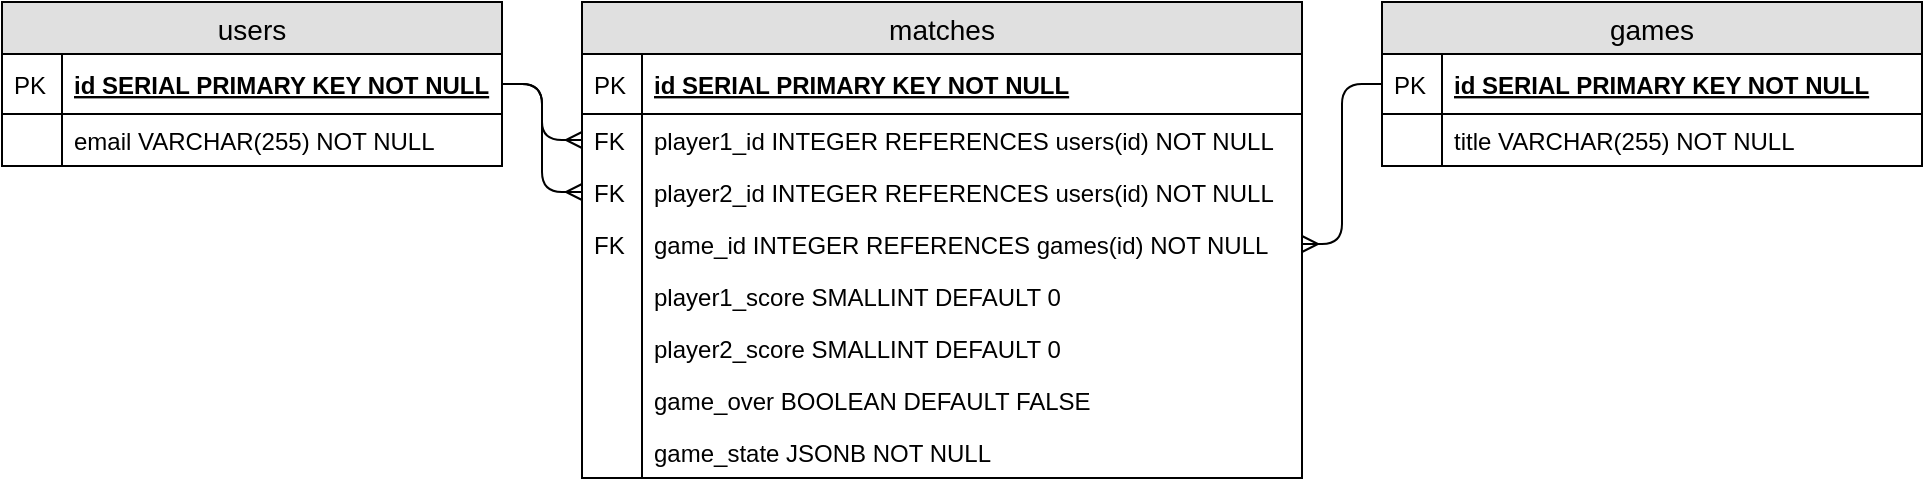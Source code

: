 <mxfile pages="1" version="11.2.2" type="device"><diagram id="E0SDtsOwixqzTubj-jOn" name="Page-1"><mxGraphModel dx="1026" dy="412" grid="1" gridSize="10" guides="1" tooltips="1" connect="1" arrows="1" fold="1" page="1" pageScale="1" pageWidth="850" pageHeight="1100" math="0" shadow="0"><root><mxCell id="0"/><mxCell id="1" parent="0"/><mxCell id="03CvGT27b94hl4oLxroj-1" value="users" style="swimlane;fontStyle=0;childLayout=stackLayout;horizontal=1;startSize=26;fillColor=#e0e0e0;horizontalStack=0;resizeParent=1;resizeParentMax=0;resizeLast=0;collapsible=1;marginBottom=0;swimlaneFillColor=#ffffff;align=center;fontSize=14;" parent="1" vertex="1"><mxGeometry x="30" y="59" width="250" height="82" as="geometry"/></mxCell><mxCell id="03CvGT27b94hl4oLxroj-2" value="id SERIAL PRIMARY KEY NOT NULL" style="shape=partialRectangle;top=0;left=0;right=0;bottom=1;align=left;verticalAlign=middle;fillColor=none;spacingLeft=34;spacingRight=4;overflow=hidden;rotatable=0;points=[[0,0.5],[1,0.5]];portConstraint=eastwest;dropTarget=0;fontStyle=5;fontSize=12;" parent="03CvGT27b94hl4oLxroj-1" vertex="1"><mxGeometry y="26" width="250" height="30" as="geometry"/></mxCell><mxCell id="03CvGT27b94hl4oLxroj-3" value="PK" style="shape=partialRectangle;top=0;left=0;bottom=0;fillColor=none;align=left;verticalAlign=middle;spacingLeft=4;spacingRight=4;overflow=hidden;rotatable=0;points=[];portConstraint=eastwest;part=1;fontSize=12;" parent="03CvGT27b94hl4oLxroj-2" vertex="1" connectable="0"><mxGeometry width="30" height="30" as="geometry"/></mxCell><mxCell id="03CvGT27b94hl4oLxroj-4" value="email VARCHAR(255) NOT NULL" style="shape=partialRectangle;top=0;left=0;right=0;bottom=0;align=left;verticalAlign=top;fillColor=none;spacingLeft=34;spacingRight=4;overflow=hidden;rotatable=0;points=[[0,0.5],[1,0.5]];portConstraint=eastwest;dropTarget=0;fontSize=12;" parent="03CvGT27b94hl4oLxroj-1" vertex="1"><mxGeometry y="56" width="250" height="26" as="geometry"/></mxCell><mxCell id="03CvGT27b94hl4oLxroj-5" value="" style="shape=partialRectangle;top=0;left=0;bottom=0;fillColor=none;align=left;verticalAlign=top;spacingLeft=4;spacingRight=4;overflow=hidden;rotatable=0;points=[];portConstraint=eastwest;part=1;fontSize=12;" parent="03CvGT27b94hl4oLxroj-4" vertex="1" connectable="0"><mxGeometry width="30" height="26" as="geometry"/></mxCell><mxCell id="03CvGT27b94hl4oLxroj-12" value="matches" style="swimlane;fontStyle=0;childLayout=stackLayout;horizontal=1;startSize=26;fillColor=#e0e0e0;horizontalStack=0;resizeParent=1;resizeParentMax=0;resizeLast=0;collapsible=1;marginBottom=0;swimlaneFillColor=#ffffff;align=center;fontSize=14;" parent="1" vertex="1"><mxGeometry x="320" y="59" width="360" height="238" as="geometry"/></mxCell><mxCell id="03CvGT27b94hl4oLxroj-13" value="id SERIAL PRIMARY KEY NOT NULL" style="shape=partialRectangle;top=0;left=0;right=0;bottom=1;align=left;verticalAlign=middle;fillColor=none;spacingLeft=34;spacingRight=4;overflow=hidden;rotatable=0;points=[[0,0.5],[1,0.5]];portConstraint=eastwest;dropTarget=0;fontStyle=5;fontSize=12;" parent="03CvGT27b94hl4oLxroj-12" vertex="1"><mxGeometry y="26" width="360" height="30" as="geometry"/></mxCell><mxCell id="03CvGT27b94hl4oLxroj-14" value="PK" style="shape=partialRectangle;top=0;left=0;bottom=0;fillColor=none;align=left;verticalAlign=middle;spacingLeft=4;spacingRight=4;overflow=hidden;rotatable=0;points=[];portConstraint=eastwest;part=1;fontSize=12;" parent="03CvGT27b94hl4oLxroj-13" vertex="1" connectable="0"><mxGeometry width="30" height="30" as="geometry"/></mxCell><mxCell id="03CvGT27b94hl4oLxroj-15" value="player1_id INTEGER REFERENCES users(id) NOT NULL" style="shape=partialRectangle;top=0;left=0;right=0;bottom=0;align=left;verticalAlign=top;fillColor=none;spacingLeft=34;spacingRight=4;overflow=hidden;rotatable=0;points=[[0,0.5],[1,0.5]];portConstraint=eastwest;dropTarget=0;fontSize=12;" parent="03CvGT27b94hl4oLxroj-12" vertex="1"><mxGeometry y="56" width="360" height="26" as="geometry"/></mxCell><mxCell id="03CvGT27b94hl4oLxroj-16" value="FK" style="shape=partialRectangle;top=0;left=0;bottom=0;fillColor=none;align=left;verticalAlign=top;spacingLeft=4;spacingRight=4;overflow=hidden;rotatable=0;points=[];portConstraint=eastwest;part=1;fontSize=12;" parent="03CvGT27b94hl4oLxroj-15" vertex="1" connectable="0"><mxGeometry width="30" height="26" as="geometry"/></mxCell><mxCell id="03CvGT27b94hl4oLxroj-17" value="player2_id INTEGER REFERENCES users(id) NOT NULL" style="shape=partialRectangle;top=0;left=0;right=0;bottom=0;align=left;verticalAlign=top;fillColor=none;spacingLeft=34;spacingRight=4;overflow=hidden;rotatable=0;points=[[0,0.5],[1,0.5]];portConstraint=eastwest;dropTarget=0;fontSize=12;" parent="03CvGT27b94hl4oLxroj-12" vertex="1"><mxGeometry y="82" width="360" height="26" as="geometry"/></mxCell><mxCell id="03CvGT27b94hl4oLxroj-18" value="FK" style="shape=partialRectangle;top=0;left=0;bottom=0;fillColor=none;align=left;verticalAlign=top;spacingLeft=4;spacingRight=4;overflow=hidden;rotatable=0;points=[];portConstraint=eastwest;part=1;fontSize=12;" parent="03CvGT27b94hl4oLxroj-17" vertex="1" connectable="0"><mxGeometry width="30" height="26" as="geometry"/></mxCell><mxCell id="03CvGT27b94hl4oLxroj-19" value="game_id INTEGER REFERENCES games(id) NOT NULL" style="shape=partialRectangle;top=0;left=0;right=0;bottom=0;align=left;verticalAlign=top;fillColor=none;spacingLeft=34;spacingRight=4;overflow=hidden;rotatable=0;points=[[0,0.5],[1,0.5]];portConstraint=eastwest;dropTarget=0;fontSize=12;" parent="03CvGT27b94hl4oLxroj-12" vertex="1"><mxGeometry y="108" width="360" height="26" as="geometry"/></mxCell><mxCell id="03CvGT27b94hl4oLxroj-20" value="FK" style="shape=partialRectangle;top=0;left=0;bottom=0;fillColor=none;align=left;verticalAlign=top;spacingLeft=4;spacingRight=4;overflow=hidden;rotatable=0;points=[];portConstraint=eastwest;part=1;fontSize=12;" parent="03CvGT27b94hl4oLxroj-19" vertex="1" connectable="0"><mxGeometry width="30" height="26" as="geometry"/></mxCell><mxCell id="03CvGT27b94hl4oLxroj-21" value="player1_score SMALLINT DEFAULT 0" style="shape=partialRectangle;top=0;left=0;right=0;bottom=0;align=left;verticalAlign=top;fillColor=none;spacingLeft=34;spacingRight=4;overflow=hidden;rotatable=0;points=[[0,0.5],[1,0.5]];portConstraint=eastwest;dropTarget=0;fontSize=12;" parent="03CvGT27b94hl4oLxroj-12" vertex="1"><mxGeometry y="134" width="360" height="26" as="geometry"/></mxCell><mxCell id="03CvGT27b94hl4oLxroj-22" value="" style="shape=partialRectangle;top=0;left=0;bottom=0;fillColor=none;align=left;verticalAlign=top;spacingLeft=4;spacingRight=4;overflow=hidden;rotatable=0;points=[];portConstraint=eastwest;part=1;fontSize=12;" parent="03CvGT27b94hl4oLxroj-21" vertex="1" connectable="0"><mxGeometry width="30" height="26" as="geometry"/></mxCell><mxCell id="03CvGT27b94hl4oLxroj-23" value="player2_score SMALLINT DEFAULT 0" style="shape=partialRectangle;top=0;left=0;right=0;bottom=0;align=left;verticalAlign=top;fillColor=none;spacingLeft=34;spacingRight=4;overflow=hidden;rotatable=0;points=[[0,0.5],[1,0.5]];portConstraint=eastwest;dropTarget=0;fontSize=12;" parent="03CvGT27b94hl4oLxroj-12" vertex="1"><mxGeometry y="160" width="360" height="26" as="geometry"/></mxCell><mxCell id="03CvGT27b94hl4oLxroj-24" value="" style="shape=partialRectangle;top=0;left=0;bottom=0;fillColor=none;align=left;verticalAlign=top;spacingLeft=4;spacingRight=4;overflow=hidden;rotatable=0;points=[];portConstraint=eastwest;part=1;fontSize=12;" parent="03CvGT27b94hl4oLxroj-23" vertex="1" connectable="0"><mxGeometry width="30" height="26" as="geometry"/></mxCell><mxCell id="6rBLAKCeTXJxdWw_tJ6U-1" value="game_over BOOLEAN DEFAULT FALSE" style="shape=partialRectangle;top=0;left=0;right=0;bottom=0;align=left;verticalAlign=top;fillColor=none;spacingLeft=34;spacingRight=4;overflow=hidden;rotatable=0;points=[[0,0.5],[1,0.5]];portConstraint=eastwest;dropTarget=0;fontSize=12;" parent="03CvGT27b94hl4oLxroj-12" vertex="1"><mxGeometry y="186" width="360" height="26" as="geometry"/></mxCell><mxCell id="6rBLAKCeTXJxdWw_tJ6U-2" value="" style="shape=partialRectangle;top=0;left=0;bottom=0;fillColor=none;align=left;verticalAlign=top;spacingLeft=4;spacingRight=4;overflow=hidden;rotatable=0;points=[];portConstraint=eastwest;part=1;fontSize=12;" parent="6rBLAKCeTXJxdWw_tJ6U-1" vertex="1" connectable="0"><mxGeometry width="30" height="26" as="geometry"/></mxCell><mxCell id="6rBLAKCeTXJxdWw_tJ6U-3" value="game_state JSONB NOT NULL" style="shape=partialRectangle;top=0;left=0;right=0;bottom=0;align=left;verticalAlign=top;fillColor=none;spacingLeft=34;spacingRight=4;overflow=hidden;rotatable=0;points=[[0,0.5],[1,0.5]];portConstraint=eastwest;dropTarget=0;fontSize=12;" parent="03CvGT27b94hl4oLxroj-12" vertex="1"><mxGeometry y="212" width="360" height="26" as="geometry"/></mxCell><mxCell id="6rBLAKCeTXJxdWw_tJ6U-4" value="" style="shape=partialRectangle;top=0;left=0;bottom=0;fillColor=none;align=left;verticalAlign=top;spacingLeft=4;spacingRight=4;overflow=hidden;rotatable=0;points=[];portConstraint=eastwest;part=1;fontSize=12;" parent="6rBLAKCeTXJxdWw_tJ6U-3" vertex="1" connectable="0"><mxGeometry width="30" height="26" as="geometry"/></mxCell><mxCell id="03CvGT27b94hl4oLxroj-25" value="games" style="swimlane;fontStyle=0;childLayout=stackLayout;horizontal=1;startSize=26;fillColor=#e0e0e0;horizontalStack=0;resizeParent=1;resizeParentMax=0;resizeLast=0;collapsible=1;marginBottom=0;swimlaneFillColor=#ffffff;align=center;fontSize=14;" parent="1" vertex="1"><mxGeometry x="720" y="59" width="270" height="82" as="geometry"/></mxCell><mxCell id="03CvGT27b94hl4oLxroj-26" value="id SERIAL PRIMARY KEY NOT NULL" style="shape=partialRectangle;top=0;left=0;right=0;bottom=1;align=left;verticalAlign=middle;fillColor=none;spacingLeft=34;spacingRight=4;overflow=hidden;rotatable=0;points=[[0,0.5],[1,0.5]];portConstraint=eastwest;dropTarget=0;fontStyle=5;fontSize=12;" parent="03CvGT27b94hl4oLxroj-25" vertex="1"><mxGeometry y="26" width="270" height="30" as="geometry"/></mxCell><mxCell id="03CvGT27b94hl4oLxroj-27" value="PK" style="shape=partialRectangle;top=0;left=0;bottom=0;fillColor=none;align=left;verticalAlign=middle;spacingLeft=4;spacingRight=4;overflow=hidden;rotatable=0;points=[];portConstraint=eastwest;part=1;fontSize=12;" parent="03CvGT27b94hl4oLxroj-26" vertex="1" connectable="0"><mxGeometry width="30" height="30" as="geometry"/></mxCell><mxCell id="03CvGT27b94hl4oLxroj-28" value="title VARCHAR(255) NOT NULL" style="shape=partialRectangle;top=0;left=0;right=0;bottom=0;align=left;verticalAlign=top;fillColor=none;spacingLeft=34;spacingRight=4;overflow=hidden;rotatable=0;points=[[0,0.5],[1,0.5]];portConstraint=eastwest;dropTarget=0;fontSize=12;" parent="03CvGT27b94hl4oLxroj-25" vertex="1"><mxGeometry y="56" width="270" height="26" as="geometry"/></mxCell><mxCell id="03CvGT27b94hl4oLxroj-29" value="" style="shape=partialRectangle;top=0;left=0;bottom=0;fillColor=none;align=left;verticalAlign=top;spacingLeft=4;spacingRight=4;overflow=hidden;rotatable=0;points=[];portConstraint=eastwest;part=1;fontSize=12;" parent="03CvGT27b94hl4oLxroj-28" vertex="1" connectable="0"><mxGeometry width="30" height="26" as="geometry"/></mxCell><mxCell id="03CvGT27b94hl4oLxroj-38" value="" style="edgeStyle=elbowEdgeStyle;fontSize=12;html=1;endArrow=ERmany;exitX=0;exitY=0.5;exitDx=0;exitDy=0;entryX=1;entryY=0.5;entryDx=0;entryDy=0;" parent="1" source="03CvGT27b94hl4oLxroj-26" target="03CvGT27b94hl4oLxroj-19" edge="1"><mxGeometry width="100" height="100" relative="1" as="geometry"><mxPoint x="120" y="390" as="sourcePoint"/><mxPoint x="220" y="290" as="targetPoint"/></mxGeometry></mxCell><mxCell id="03CvGT27b94hl4oLxroj-39" value="" style="edgeStyle=elbowEdgeStyle;fontSize=12;html=1;endArrow=ERmany;exitX=1;exitY=0.5;exitDx=0;exitDy=0;entryX=0;entryY=0.5;entryDx=0;entryDy=0;" parent="1" source="03CvGT27b94hl4oLxroj-2" target="03CvGT27b94hl4oLxroj-15" edge="1"><mxGeometry width="100" height="100" relative="1" as="geometry"><mxPoint x="120" y="390" as="sourcePoint"/><mxPoint x="220" y="290" as="targetPoint"/></mxGeometry></mxCell><mxCell id="03CvGT27b94hl4oLxroj-40" value="" style="edgeStyle=elbowEdgeStyle;fontSize=12;html=1;endArrow=ERmany;exitX=1;exitY=0.5;exitDx=0;exitDy=0;entryX=0;entryY=0.5;entryDx=0;entryDy=0;" parent="1" source="03CvGT27b94hl4oLxroj-2" target="03CvGT27b94hl4oLxroj-17" edge="1"><mxGeometry width="100" height="100" relative="1" as="geometry"><mxPoint x="120" y="390" as="sourcePoint"/><mxPoint x="220" y="290" as="targetPoint"/></mxGeometry></mxCell></root></mxGraphModel></diagram></mxfile>